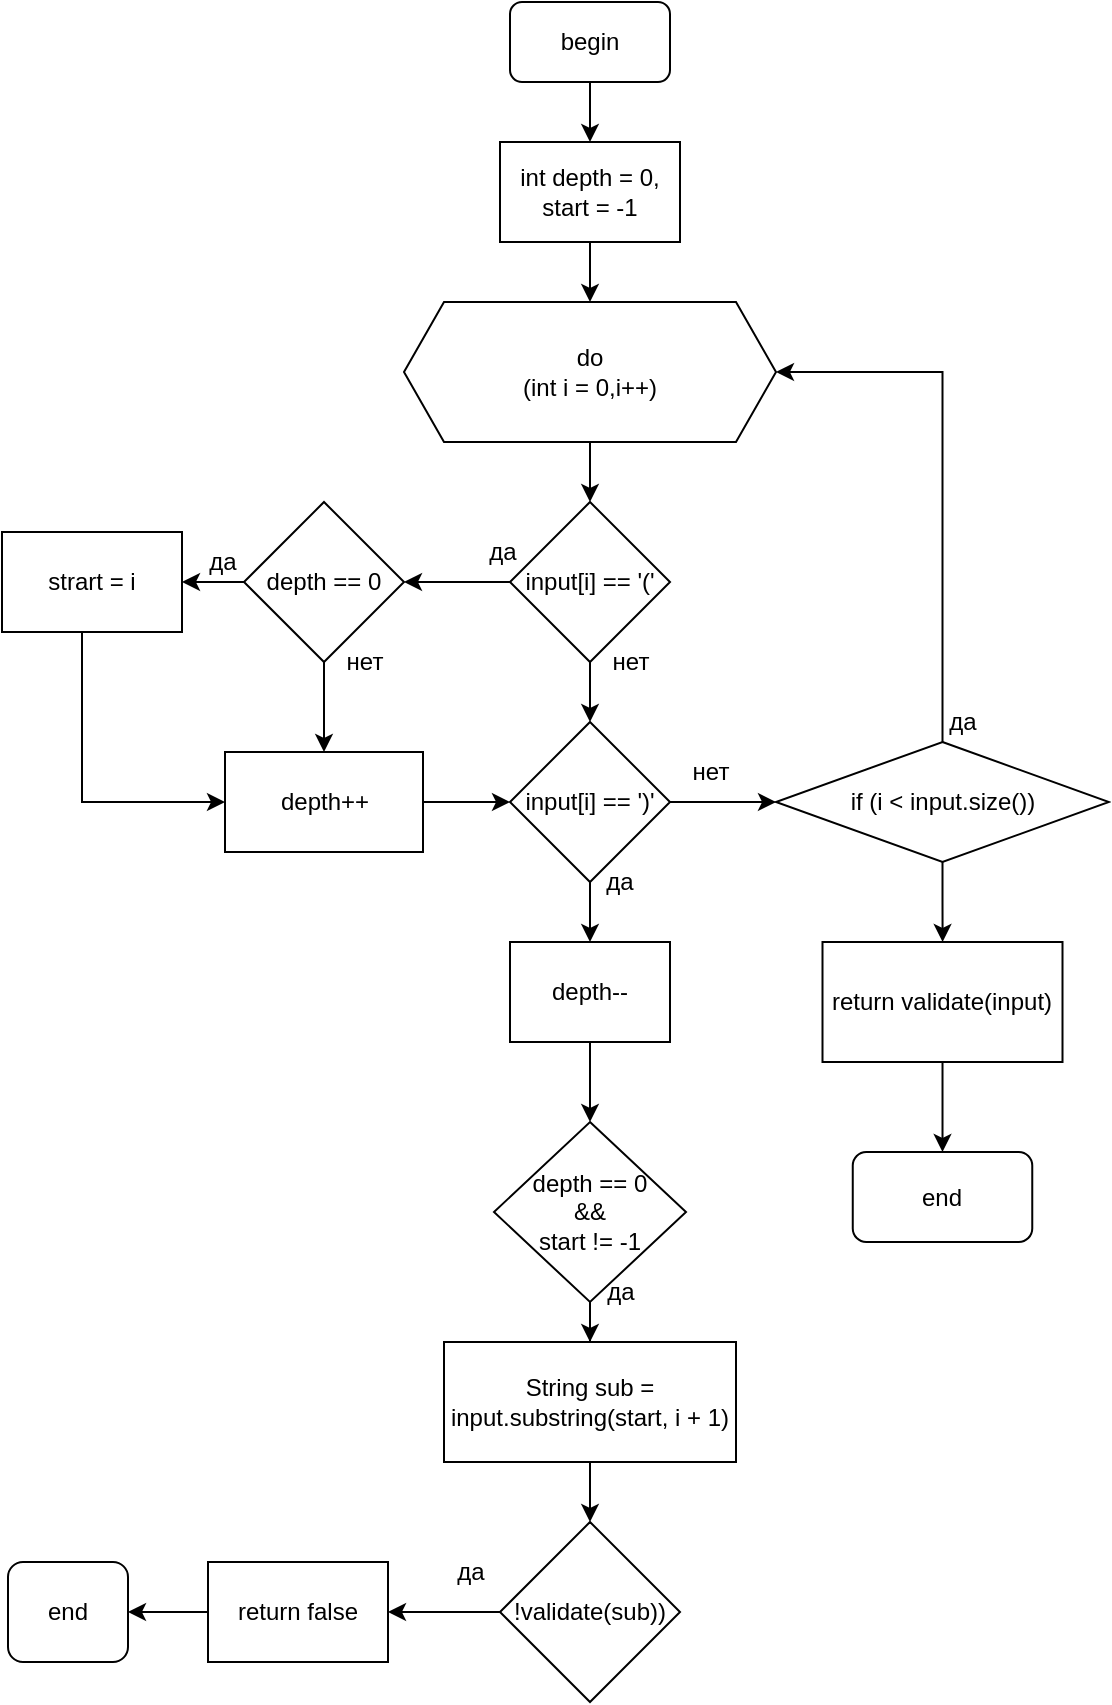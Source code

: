 <mxfile version="27.0.2">
  <diagram id="C5RBs43oDa-KdzZeNtuy" name="Page-1">
    <mxGraphModel dx="1234" dy="786" grid="1" gridSize="10" guides="1" tooltips="1" connect="1" arrows="1" fold="1" page="1" pageScale="1" pageWidth="827" pageHeight="1169" math="0" shadow="0">
      <root>
        <mxCell id="WIyWlLk6GJQsqaUBKTNV-0" />
        <mxCell id="WIyWlLk6GJQsqaUBKTNV-1" parent="WIyWlLk6GJQsqaUBKTNV-0" />
        <mxCell id="hchBjUjP1Nh9wDHdSeyE-2" style="edgeStyle=orthogonalEdgeStyle;rounded=0;orthogonalLoop=1;jettySize=auto;html=1;" edge="1" parent="WIyWlLk6GJQsqaUBKTNV-1" source="hchBjUjP1Nh9wDHdSeyE-0" target="hchBjUjP1Nh9wDHdSeyE-1">
          <mxGeometry relative="1" as="geometry" />
        </mxCell>
        <mxCell id="hchBjUjP1Nh9wDHdSeyE-0" value="begin" style="rounded=1;whiteSpace=wrap;html=1;" vertex="1" parent="WIyWlLk6GJQsqaUBKTNV-1">
          <mxGeometry x="374" y="20" width="80" height="40" as="geometry" />
        </mxCell>
        <mxCell id="hchBjUjP1Nh9wDHdSeyE-4" style="edgeStyle=orthogonalEdgeStyle;rounded=0;orthogonalLoop=1;jettySize=auto;html=1;" edge="1" parent="WIyWlLk6GJQsqaUBKTNV-1" source="hchBjUjP1Nh9wDHdSeyE-1" target="hchBjUjP1Nh9wDHdSeyE-3">
          <mxGeometry relative="1" as="geometry" />
        </mxCell>
        <mxCell id="hchBjUjP1Nh9wDHdSeyE-1" value="int depth = 0,&lt;div&gt;start = -1&lt;/div&gt;" style="rounded=0;whiteSpace=wrap;html=1;" vertex="1" parent="WIyWlLk6GJQsqaUBKTNV-1">
          <mxGeometry x="369" y="90" width="90" height="50" as="geometry" />
        </mxCell>
        <mxCell id="hchBjUjP1Nh9wDHdSeyE-6" style="edgeStyle=orthogonalEdgeStyle;rounded=0;orthogonalLoop=1;jettySize=auto;html=1;entryX=0.5;entryY=0;entryDx=0;entryDy=0;" edge="1" parent="WIyWlLk6GJQsqaUBKTNV-1" source="hchBjUjP1Nh9wDHdSeyE-3" target="hchBjUjP1Nh9wDHdSeyE-5">
          <mxGeometry relative="1" as="geometry" />
        </mxCell>
        <mxCell id="hchBjUjP1Nh9wDHdSeyE-3" value="do&lt;div&gt;(int i = 0,i++)&lt;/div&gt;" style="shape=hexagon;perimeter=hexagonPerimeter2;whiteSpace=wrap;html=1;fixedSize=1;" vertex="1" parent="WIyWlLk6GJQsqaUBKTNV-1">
          <mxGeometry x="321" y="170" width="186" height="70" as="geometry" />
        </mxCell>
        <mxCell id="hchBjUjP1Nh9wDHdSeyE-8" style="edgeStyle=orthogonalEdgeStyle;rounded=0;orthogonalLoop=1;jettySize=auto;html=1;entryX=1;entryY=0.5;entryDx=0;entryDy=0;" edge="1" parent="WIyWlLk6GJQsqaUBKTNV-1" source="hchBjUjP1Nh9wDHdSeyE-5" target="hchBjUjP1Nh9wDHdSeyE-7">
          <mxGeometry relative="1" as="geometry" />
        </mxCell>
        <mxCell id="hchBjUjP1Nh9wDHdSeyE-20" style="edgeStyle=orthogonalEdgeStyle;rounded=0;orthogonalLoop=1;jettySize=auto;html=1;entryX=0.5;entryY=0;entryDx=0;entryDy=0;" edge="1" parent="WIyWlLk6GJQsqaUBKTNV-1" source="hchBjUjP1Nh9wDHdSeyE-5" target="hchBjUjP1Nh9wDHdSeyE-18">
          <mxGeometry relative="1" as="geometry" />
        </mxCell>
        <mxCell id="hchBjUjP1Nh9wDHdSeyE-5" value="input[i] == &#39;(&#39;" style="rhombus;whiteSpace=wrap;html=1;" vertex="1" parent="WIyWlLk6GJQsqaUBKTNV-1">
          <mxGeometry x="374" y="270" width="80" height="80" as="geometry" />
        </mxCell>
        <mxCell id="hchBjUjP1Nh9wDHdSeyE-11" style="edgeStyle=orthogonalEdgeStyle;rounded=0;orthogonalLoop=1;jettySize=auto;html=1;" edge="1" parent="WIyWlLk6GJQsqaUBKTNV-1" source="hchBjUjP1Nh9wDHdSeyE-7" target="hchBjUjP1Nh9wDHdSeyE-10">
          <mxGeometry relative="1" as="geometry" />
        </mxCell>
        <mxCell id="hchBjUjP1Nh9wDHdSeyE-14" style="edgeStyle=orthogonalEdgeStyle;rounded=0;orthogonalLoop=1;jettySize=auto;html=1;entryX=0.5;entryY=0;entryDx=0;entryDy=0;" edge="1" parent="WIyWlLk6GJQsqaUBKTNV-1" source="hchBjUjP1Nh9wDHdSeyE-7" target="hchBjUjP1Nh9wDHdSeyE-13">
          <mxGeometry relative="1" as="geometry" />
        </mxCell>
        <mxCell id="hchBjUjP1Nh9wDHdSeyE-7" value="depth == 0" style="rhombus;whiteSpace=wrap;html=1;" vertex="1" parent="WIyWlLk6GJQsqaUBKTNV-1">
          <mxGeometry x="241" y="270" width="80" height="80" as="geometry" />
        </mxCell>
        <mxCell id="hchBjUjP1Nh9wDHdSeyE-9" value="да" style="text;html=1;align=center;verticalAlign=middle;resizable=0;points=[];autosize=1;strokeColor=none;fillColor=none;" vertex="1" parent="WIyWlLk6GJQsqaUBKTNV-1">
          <mxGeometry x="350" y="280" width="40" height="30" as="geometry" />
        </mxCell>
        <mxCell id="hchBjUjP1Nh9wDHdSeyE-15" style="edgeStyle=orthogonalEdgeStyle;rounded=0;orthogonalLoop=1;jettySize=auto;html=1;entryX=0;entryY=0.5;entryDx=0;entryDy=0;" edge="1" parent="WIyWlLk6GJQsqaUBKTNV-1" source="hchBjUjP1Nh9wDHdSeyE-10" target="hchBjUjP1Nh9wDHdSeyE-13">
          <mxGeometry relative="1" as="geometry">
            <Array as="points">
              <mxPoint x="160" y="420" />
            </Array>
          </mxGeometry>
        </mxCell>
        <mxCell id="hchBjUjP1Nh9wDHdSeyE-10" value="strart = i" style="rounded=0;whiteSpace=wrap;html=1;" vertex="1" parent="WIyWlLk6GJQsqaUBKTNV-1">
          <mxGeometry x="120" y="285" width="90" height="50" as="geometry" />
        </mxCell>
        <mxCell id="hchBjUjP1Nh9wDHdSeyE-12" value="да" style="text;html=1;align=center;verticalAlign=middle;resizable=0;points=[];autosize=1;strokeColor=none;fillColor=none;" vertex="1" parent="WIyWlLk6GJQsqaUBKTNV-1">
          <mxGeometry x="210" y="285" width="40" height="30" as="geometry" />
        </mxCell>
        <mxCell id="hchBjUjP1Nh9wDHdSeyE-19" style="edgeStyle=orthogonalEdgeStyle;rounded=0;orthogonalLoop=1;jettySize=auto;html=1;entryX=0;entryY=0.5;entryDx=0;entryDy=0;" edge="1" parent="WIyWlLk6GJQsqaUBKTNV-1" source="hchBjUjP1Nh9wDHdSeyE-13" target="hchBjUjP1Nh9wDHdSeyE-18">
          <mxGeometry relative="1" as="geometry" />
        </mxCell>
        <mxCell id="hchBjUjP1Nh9wDHdSeyE-13" value="depth++" style="rounded=0;whiteSpace=wrap;html=1;" vertex="1" parent="WIyWlLk6GJQsqaUBKTNV-1">
          <mxGeometry x="231.5" y="395" width="99" height="50" as="geometry" />
        </mxCell>
        <mxCell id="hchBjUjP1Nh9wDHdSeyE-16" value="нет" style="text;html=1;align=center;verticalAlign=middle;resizable=0;points=[];autosize=1;strokeColor=none;fillColor=none;" vertex="1" parent="WIyWlLk6GJQsqaUBKTNV-1">
          <mxGeometry x="281" y="335" width="40" height="30" as="geometry" />
        </mxCell>
        <mxCell id="hchBjUjP1Nh9wDHdSeyE-17" value="нет" style="text;html=1;align=center;verticalAlign=middle;resizable=0;points=[];autosize=1;strokeColor=none;fillColor=none;" vertex="1" parent="WIyWlLk6GJQsqaUBKTNV-1">
          <mxGeometry x="414" y="335" width="40" height="30" as="geometry" />
        </mxCell>
        <mxCell id="hchBjUjP1Nh9wDHdSeyE-22" style="edgeStyle=orthogonalEdgeStyle;rounded=0;orthogonalLoop=1;jettySize=auto;html=1;entryX=0.5;entryY=0;entryDx=0;entryDy=0;" edge="1" parent="WIyWlLk6GJQsqaUBKTNV-1" source="hchBjUjP1Nh9wDHdSeyE-18" target="hchBjUjP1Nh9wDHdSeyE-21">
          <mxGeometry relative="1" as="geometry" />
        </mxCell>
        <mxCell id="hchBjUjP1Nh9wDHdSeyE-40" style="edgeStyle=orthogonalEdgeStyle;rounded=0;orthogonalLoop=1;jettySize=auto;html=1;entryX=0;entryY=0.5;entryDx=0;entryDy=0;" edge="1" parent="WIyWlLk6GJQsqaUBKTNV-1" source="hchBjUjP1Nh9wDHdSeyE-18" target="hchBjUjP1Nh9wDHdSeyE-39">
          <mxGeometry relative="1" as="geometry" />
        </mxCell>
        <mxCell id="hchBjUjP1Nh9wDHdSeyE-18" value="input[i] == &#39;)&#39;" style="rhombus;whiteSpace=wrap;html=1;" vertex="1" parent="WIyWlLk6GJQsqaUBKTNV-1">
          <mxGeometry x="374" y="380" width="80" height="80" as="geometry" />
        </mxCell>
        <mxCell id="hchBjUjP1Nh9wDHdSeyE-26" style="edgeStyle=orthogonalEdgeStyle;rounded=0;orthogonalLoop=1;jettySize=auto;html=1;" edge="1" parent="WIyWlLk6GJQsqaUBKTNV-1" source="hchBjUjP1Nh9wDHdSeyE-21" target="hchBjUjP1Nh9wDHdSeyE-23">
          <mxGeometry relative="1" as="geometry" />
        </mxCell>
        <mxCell id="hchBjUjP1Nh9wDHdSeyE-21" value="depth--" style="rounded=0;whiteSpace=wrap;html=1;" vertex="1" parent="WIyWlLk6GJQsqaUBKTNV-1">
          <mxGeometry x="374" y="490" width="80" height="50" as="geometry" />
        </mxCell>
        <mxCell id="hchBjUjP1Nh9wDHdSeyE-28" style="edgeStyle=orthogonalEdgeStyle;rounded=0;orthogonalLoop=1;jettySize=auto;html=1;" edge="1" parent="WIyWlLk6GJQsqaUBKTNV-1" source="hchBjUjP1Nh9wDHdSeyE-23" target="hchBjUjP1Nh9wDHdSeyE-27">
          <mxGeometry relative="1" as="geometry" />
        </mxCell>
        <mxCell id="hchBjUjP1Nh9wDHdSeyE-23" value="depth == 0&lt;div&gt;&amp;amp;&amp;amp;&lt;br&gt;start != -1&lt;/div&gt;" style="rhombus;whiteSpace=wrap;html=1;" vertex="1" parent="WIyWlLk6GJQsqaUBKTNV-1">
          <mxGeometry x="366" y="580" width="96" height="90" as="geometry" />
        </mxCell>
        <mxCell id="hchBjUjP1Nh9wDHdSeyE-24" value="да" style="text;html=1;align=center;verticalAlign=middle;whiteSpace=wrap;rounded=0;" vertex="1" parent="WIyWlLk6GJQsqaUBKTNV-1">
          <mxGeometry x="399" y="445" width="60" height="30" as="geometry" />
        </mxCell>
        <mxCell id="hchBjUjP1Nh9wDHdSeyE-31" style="edgeStyle=orthogonalEdgeStyle;rounded=0;orthogonalLoop=1;jettySize=auto;html=1;" edge="1" parent="WIyWlLk6GJQsqaUBKTNV-1" source="hchBjUjP1Nh9wDHdSeyE-27" target="hchBjUjP1Nh9wDHdSeyE-29">
          <mxGeometry relative="1" as="geometry" />
        </mxCell>
        <mxCell id="hchBjUjP1Nh9wDHdSeyE-27" value="String sub = input.substring(start, i + 1)" style="rounded=0;whiteSpace=wrap;html=1;" vertex="1" parent="WIyWlLk6GJQsqaUBKTNV-1">
          <mxGeometry x="341" y="690" width="146" height="60" as="geometry" />
        </mxCell>
        <mxCell id="hchBjUjP1Nh9wDHdSeyE-29" value="!validate(sub))" style="rhombus;whiteSpace=wrap;html=1;" vertex="1" parent="WIyWlLk6GJQsqaUBKTNV-1">
          <mxGeometry x="369" y="780" width="90" height="90" as="geometry" />
        </mxCell>
        <mxCell id="hchBjUjP1Nh9wDHdSeyE-32" style="edgeStyle=orthogonalEdgeStyle;rounded=0;orthogonalLoop=1;jettySize=auto;html=1;" edge="1" parent="WIyWlLk6GJQsqaUBKTNV-1">
          <mxGeometry relative="1" as="geometry">
            <mxPoint x="313" y="825" as="targetPoint" />
            <mxPoint x="369" y="825" as="sourcePoint" />
          </mxGeometry>
        </mxCell>
        <mxCell id="hchBjUjP1Nh9wDHdSeyE-33" style="edgeStyle=orthogonalEdgeStyle;rounded=0;orthogonalLoop=1;jettySize=auto;html=1;" edge="1" parent="WIyWlLk6GJQsqaUBKTNV-1" source="hchBjUjP1Nh9wDHdSeyE-34" target="hchBjUjP1Nh9wDHdSeyE-35">
          <mxGeometry relative="1" as="geometry" />
        </mxCell>
        <mxCell id="hchBjUjP1Nh9wDHdSeyE-34" value="return false" style="rounded=0;whiteSpace=wrap;html=1;" vertex="1" parent="WIyWlLk6GJQsqaUBKTNV-1">
          <mxGeometry x="223" y="800" width="90" height="50" as="geometry" />
        </mxCell>
        <mxCell id="hchBjUjP1Nh9wDHdSeyE-35" value="end" style="rounded=1;whiteSpace=wrap;html=1;" vertex="1" parent="WIyWlLk6GJQsqaUBKTNV-1">
          <mxGeometry x="123" y="800" width="60" height="50" as="geometry" />
        </mxCell>
        <mxCell id="hchBjUjP1Nh9wDHdSeyE-36" value="да" style="text;html=1;align=center;verticalAlign=middle;resizable=0;points=[];autosize=1;strokeColor=none;fillColor=none;" vertex="1" parent="WIyWlLk6GJQsqaUBKTNV-1">
          <mxGeometry x="334" y="790" width="40" height="30" as="geometry" />
        </mxCell>
        <mxCell id="hchBjUjP1Nh9wDHdSeyE-37" value="да" style="text;html=1;align=center;verticalAlign=middle;resizable=0;points=[];autosize=1;strokeColor=none;fillColor=none;" vertex="1" parent="WIyWlLk6GJQsqaUBKTNV-1">
          <mxGeometry x="409" y="650" width="40" height="30" as="geometry" />
        </mxCell>
        <mxCell id="hchBjUjP1Nh9wDHdSeyE-43" style="edgeStyle=orthogonalEdgeStyle;rounded=0;orthogonalLoop=1;jettySize=auto;html=1;entryX=1;entryY=0.5;entryDx=0;entryDy=0;" edge="1" parent="WIyWlLk6GJQsqaUBKTNV-1" source="hchBjUjP1Nh9wDHdSeyE-39" target="hchBjUjP1Nh9wDHdSeyE-3">
          <mxGeometry relative="1" as="geometry" />
        </mxCell>
        <mxCell id="hchBjUjP1Nh9wDHdSeyE-45" style="edgeStyle=orthogonalEdgeStyle;rounded=0;orthogonalLoop=1;jettySize=auto;html=1;" edge="1" parent="WIyWlLk6GJQsqaUBKTNV-1" source="hchBjUjP1Nh9wDHdSeyE-39" target="hchBjUjP1Nh9wDHdSeyE-44">
          <mxGeometry relative="1" as="geometry" />
        </mxCell>
        <mxCell id="hchBjUjP1Nh9wDHdSeyE-39" value="if (i &amp;lt; input.size())" style="rhombus;whiteSpace=wrap;html=1;" vertex="1" parent="WIyWlLk6GJQsqaUBKTNV-1">
          <mxGeometry x="507" y="390" width="166.5" height="60" as="geometry" />
        </mxCell>
        <mxCell id="hchBjUjP1Nh9wDHdSeyE-41" value="нет" style="text;html=1;align=center;verticalAlign=middle;resizable=0;points=[];autosize=1;strokeColor=none;fillColor=none;" vertex="1" parent="WIyWlLk6GJQsqaUBKTNV-1">
          <mxGeometry x="454" y="390" width="40" height="30" as="geometry" />
        </mxCell>
        <mxCell id="hchBjUjP1Nh9wDHdSeyE-42" value="да" style="text;html=1;align=center;verticalAlign=middle;resizable=0;points=[];autosize=1;strokeColor=none;fillColor=none;" vertex="1" parent="WIyWlLk6GJQsqaUBKTNV-1">
          <mxGeometry x="580" y="365" width="40" height="30" as="geometry" />
        </mxCell>
        <mxCell id="hchBjUjP1Nh9wDHdSeyE-47" style="edgeStyle=orthogonalEdgeStyle;rounded=0;orthogonalLoop=1;jettySize=auto;html=1;entryX=0.5;entryY=0;entryDx=0;entryDy=0;" edge="1" parent="WIyWlLk6GJQsqaUBKTNV-1" source="hchBjUjP1Nh9wDHdSeyE-44" target="hchBjUjP1Nh9wDHdSeyE-46">
          <mxGeometry relative="1" as="geometry" />
        </mxCell>
        <mxCell id="hchBjUjP1Nh9wDHdSeyE-44" value="return validate(input)" style="rounded=0;whiteSpace=wrap;html=1;" vertex="1" parent="WIyWlLk6GJQsqaUBKTNV-1">
          <mxGeometry x="530.25" y="490" width="120" height="60" as="geometry" />
        </mxCell>
        <mxCell id="hchBjUjP1Nh9wDHdSeyE-46" value="end" style="rounded=1;whiteSpace=wrap;html=1;" vertex="1" parent="WIyWlLk6GJQsqaUBKTNV-1">
          <mxGeometry x="545.38" y="595" width="89.75" height="45" as="geometry" />
        </mxCell>
      </root>
    </mxGraphModel>
  </diagram>
</mxfile>
